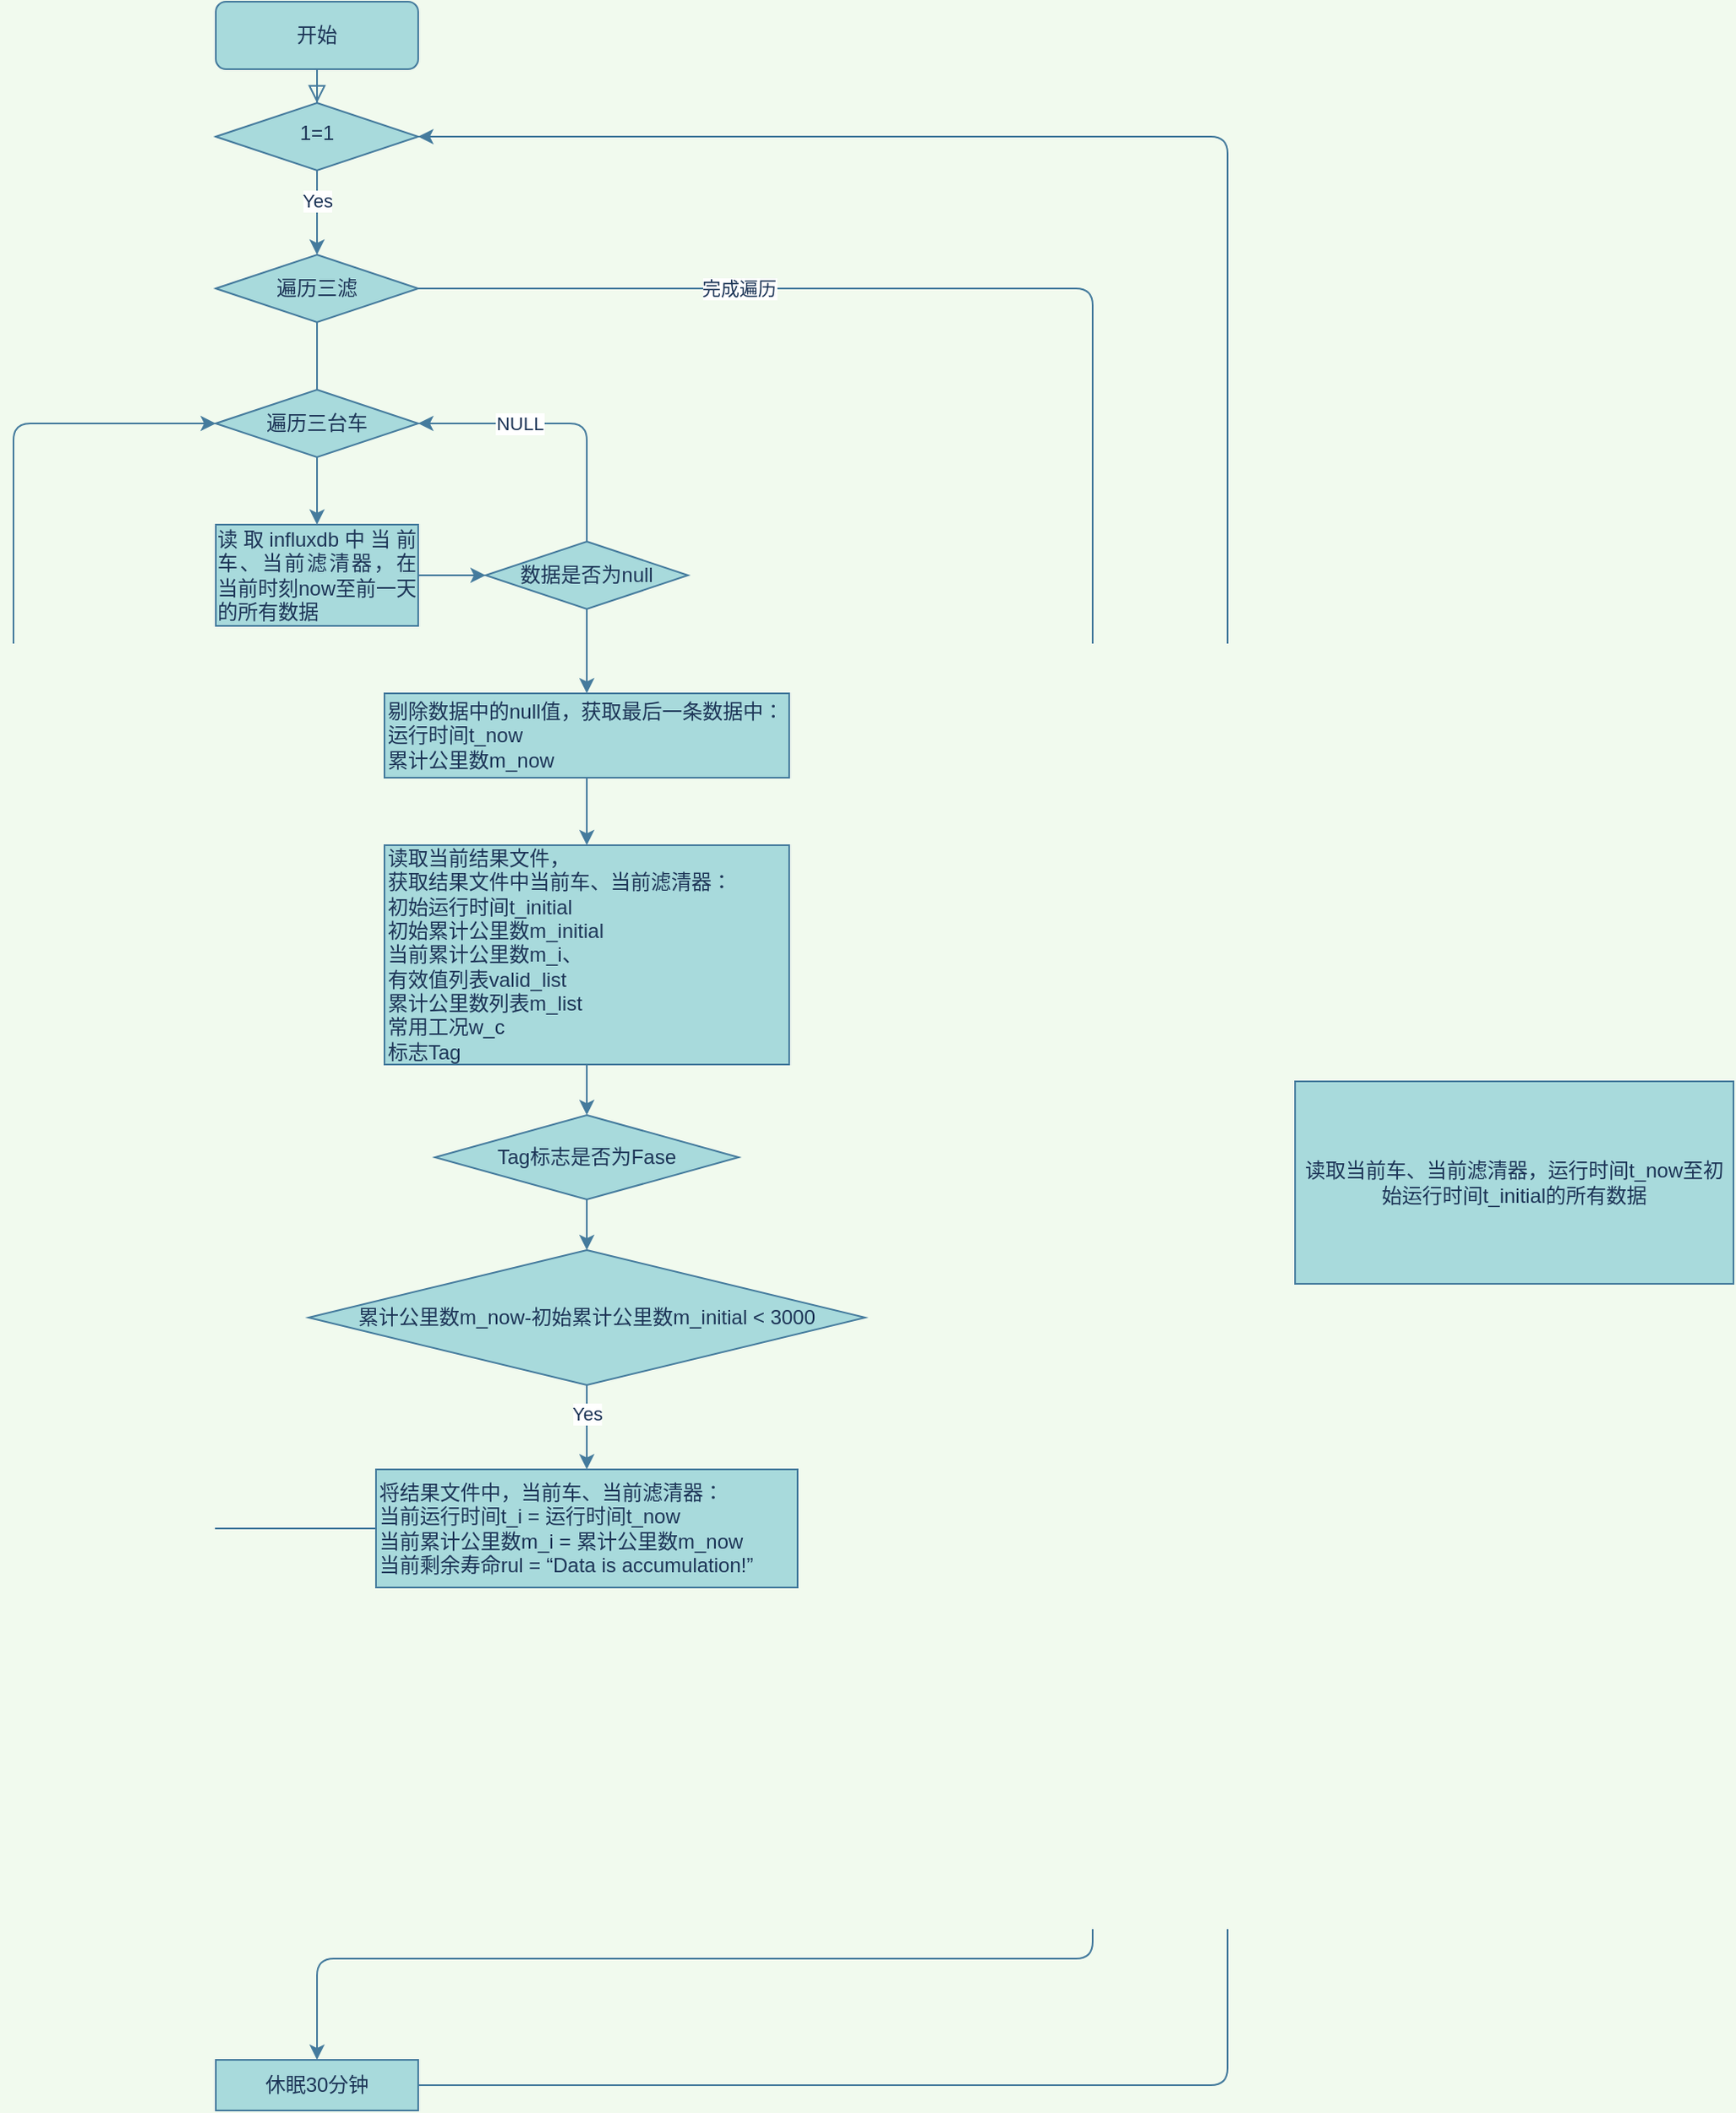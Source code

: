 <mxfile version="17.2.2" type="github">
  <diagram id="C5RBs43oDa-KdzZeNtuy" name="Page-1">
    <mxGraphModel dx="1459" dy="762" grid="1" gridSize="10" guides="1" tooltips="1" connect="1" arrows="1" fold="1" page="1" pageScale="1" pageWidth="2339" pageHeight="3300" background="#F1FAEE" math="0" shadow="0">
      <root>
        <mxCell id="WIyWlLk6GJQsqaUBKTNV-0" />
        <mxCell id="WIyWlLk6GJQsqaUBKTNV-1" parent="WIyWlLk6GJQsqaUBKTNV-0" />
        <mxCell id="WIyWlLk6GJQsqaUBKTNV-2" value="" style="rounded=0;html=1;jettySize=auto;orthogonalLoop=1;fontSize=11;endArrow=block;endFill=0;endSize=8;strokeWidth=1;shadow=0;labelBackgroundColor=none;edgeStyle=orthogonalEdgeStyle;strokeColor=#457B9D;fontColor=#1D3557;" parent="WIyWlLk6GJQsqaUBKTNV-1" source="WIyWlLk6GJQsqaUBKTNV-3" target="WIyWlLk6GJQsqaUBKTNV-6" edge="1">
          <mxGeometry relative="1" as="geometry" />
        </mxCell>
        <mxCell id="WIyWlLk6GJQsqaUBKTNV-3" value="开始" style="rounded=1;whiteSpace=wrap;html=1;fontSize=12;glass=0;strokeWidth=1;shadow=0;fillColor=#A8DADC;strokeColor=#457B9D;fontColor=#1D3557;" parent="WIyWlLk6GJQsqaUBKTNV-1" vertex="1">
          <mxGeometry x="160" y="80" width="120" height="40" as="geometry" />
        </mxCell>
        <mxCell id="WIyWlLk6GJQsqaUBKTNV-6" value="1=1" style="rhombus;whiteSpace=wrap;html=1;shadow=0;fontFamily=Helvetica;fontSize=12;align=center;strokeWidth=1;spacing=6;spacingTop=-4;fillColor=#A8DADC;strokeColor=#457B9D;fontColor=#1D3557;" parent="WIyWlLk6GJQsqaUBKTNV-1" vertex="1">
          <mxGeometry x="160" y="140" width="120" height="40" as="geometry" />
        </mxCell>
        <mxCell id="FsYi8NZGnZM2h-i9JEnJ-3" value="休眠30分钟" style="rounded=0;whiteSpace=wrap;html=1;sketch=0;fontColor=#1D3557;strokeColor=#457B9D;fillColor=#A8DADC;" vertex="1" parent="WIyWlLk6GJQsqaUBKTNV-1">
          <mxGeometry x="160" y="1300" width="120" height="30" as="geometry" />
        </mxCell>
        <mxCell id="FsYi8NZGnZM2h-i9JEnJ-4" value="" style="endArrow=classic;html=1;rounded=1;sketch=0;fontColor=#1D3557;strokeColor=#457B9D;fillColor=#A8DADC;curved=0;entryX=1;entryY=0.5;entryDx=0;entryDy=0;exitX=1;exitY=0.5;exitDx=0;exitDy=0;" edge="1" parent="WIyWlLk6GJQsqaUBKTNV-1" source="FsYi8NZGnZM2h-i9JEnJ-3" target="WIyWlLk6GJQsqaUBKTNV-6">
          <mxGeometry width="50" height="50" relative="1" as="geometry">
            <mxPoint x="280" y="430" as="sourcePoint" />
            <mxPoint x="330" y="380" as="targetPoint" />
            <Array as="points">
              <mxPoint x="760" y="1315" />
              <mxPoint x="760" y="810" />
              <mxPoint x="760" y="500" />
              <mxPoint x="760" y="160" />
            </Array>
          </mxGeometry>
        </mxCell>
        <mxCell id="FsYi8NZGnZM2h-i9JEnJ-14" value="遍历三滤" style="rhombus;whiteSpace=wrap;html=1;rounded=0;sketch=0;fontColor=#1D3557;strokeColor=#457B9D;fillColor=#A8DADC;" vertex="1" parent="WIyWlLk6GJQsqaUBKTNV-1">
          <mxGeometry x="160" y="230" width="120" height="40" as="geometry" />
        </mxCell>
        <mxCell id="FsYi8NZGnZM2h-i9JEnJ-18" value="" style="endArrow=classic;html=1;rounded=1;sketch=0;fontColor=#1D3557;strokeColor=#457B9D;fillColor=#A8DADC;curved=0;entryX=0.5;entryY=0;entryDx=0;entryDy=0;" edge="1" parent="WIyWlLk6GJQsqaUBKTNV-1" target="FsYi8NZGnZM2h-i9JEnJ-3">
          <mxGeometry width="50" height="50" relative="1" as="geometry">
            <mxPoint x="280" y="250" as="sourcePoint" />
            <mxPoint x="290" y="570" as="targetPoint" />
            <Array as="points">
              <mxPoint x="680" y="250" />
              <mxPoint x="680" y="1240" />
              <mxPoint x="280" y="1240" />
              <mxPoint x="220" y="1240" />
            </Array>
          </mxGeometry>
        </mxCell>
        <mxCell id="FsYi8NZGnZM2h-i9JEnJ-19" value="完成遍历" style="edgeLabel;html=1;align=center;verticalAlign=middle;resizable=0;points=[];fontColor=#1D3557;labelBackgroundColor=default;" vertex="1" connectable="0" parent="FsYi8NZGnZM2h-i9JEnJ-18">
          <mxGeometry x="-0.418" relative="1" as="geometry">
            <mxPoint x="-210" y="-156" as="offset" />
          </mxGeometry>
        </mxCell>
        <mxCell id="FsYi8NZGnZM2h-i9JEnJ-20" value="" style="endArrow=classic;html=1;rounded=1;labelBackgroundColor=default;sketch=0;fontColor=#1D3557;strokeColor=#457B9D;fillColor=#A8DADC;curved=0;entryX=0.5;entryY=0;entryDx=0;entryDy=0;" edge="1" parent="WIyWlLk6GJQsqaUBKTNV-1">
          <mxGeometry width="50" height="50" relative="1" as="geometry">
            <mxPoint x="220" y="270" as="sourcePoint" />
            <mxPoint x="220" y="330" as="targetPoint" />
          </mxGeometry>
        </mxCell>
        <mxCell id="FsYi8NZGnZM2h-i9JEnJ-21" value="遍历三台车" style="rhombus;whiteSpace=wrap;html=1;rounded=0;labelBackgroundColor=none;sketch=0;fontColor=#1D3557;strokeColor=#457B9D;fillColor=#A8DADC;" vertex="1" parent="WIyWlLk6GJQsqaUBKTNV-1">
          <mxGeometry x="160" y="310" width="120" height="40" as="geometry" />
        </mxCell>
        <mxCell id="FsYi8NZGnZM2h-i9JEnJ-23" value="" style="endArrow=classic;html=1;rounded=1;labelBackgroundColor=none;sketch=0;fontColor=#1D3557;strokeColor=#457B9D;fillColor=#A8DADC;curved=0;entryX=0.5;entryY=0;entryDx=0;entryDy=0;" edge="1" parent="WIyWlLk6GJQsqaUBKTNV-1" target="FsYi8NZGnZM2h-i9JEnJ-14">
          <mxGeometry width="50" height="50" relative="1" as="geometry">
            <mxPoint x="220" y="180" as="sourcePoint" />
            <mxPoint x="270" y="130" as="targetPoint" />
          </mxGeometry>
        </mxCell>
        <mxCell id="FsYi8NZGnZM2h-i9JEnJ-30" value="Yes" style="edgeLabel;html=1;align=center;verticalAlign=middle;resizable=0;points=[];fontColor=#1D3557;" vertex="1" connectable="0" parent="FsYi8NZGnZM2h-i9JEnJ-23">
          <mxGeometry x="-0.293" relative="1" as="geometry">
            <mxPoint as="offset" />
          </mxGeometry>
        </mxCell>
        <mxCell id="FsYi8NZGnZM2h-i9JEnJ-24" value="&lt;div align=&quot;justify&quot;&gt;读取influxdb中当前车、当前滤清器，在当前时刻now至前一天的所有数据&lt;/div&gt;" style="rounded=0;whiteSpace=wrap;html=1;labelBackgroundColor=none;sketch=0;fontColor=#1D3557;strokeColor=#457B9D;fillColor=#A8DADC;" vertex="1" parent="WIyWlLk6GJQsqaUBKTNV-1">
          <mxGeometry x="160" y="390" width="120" height="60" as="geometry" />
        </mxCell>
        <mxCell id="FsYi8NZGnZM2h-i9JEnJ-25" value="数据是否为null" style="rhombus;whiteSpace=wrap;html=1;rounded=0;labelBackgroundColor=none;sketch=0;fontColor=#1D3557;strokeColor=#457B9D;fillColor=#A8DADC;" vertex="1" parent="WIyWlLk6GJQsqaUBKTNV-1">
          <mxGeometry x="320" y="400" width="120" height="40" as="geometry" />
        </mxCell>
        <mxCell id="FsYi8NZGnZM2h-i9JEnJ-28" value="" style="endArrow=classic;html=1;rounded=1;labelBackgroundColor=none;sketch=0;fontColor=#1D3557;strokeColor=#457B9D;fillColor=#A8DADC;curved=0;exitX=0.5;exitY=0;exitDx=0;exitDy=0;entryX=1;entryY=0.5;entryDx=0;entryDy=0;" edge="1" parent="WIyWlLk6GJQsqaUBKTNV-1" source="FsYi8NZGnZM2h-i9JEnJ-25" target="FsYi8NZGnZM2h-i9JEnJ-21">
          <mxGeometry width="50" height="50" relative="1" as="geometry">
            <mxPoint x="520" y="520" as="sourcePoint" />
            <mxPoint x="570" y="470" as="targetPoint" />
            <Array as="points">
              <mxPoint x="380" y="330" />
            </Array>
          </mxGeometry>
        </mxCell>
        <mxCell id="FsYi8NZGnZM2h-i9JEnJ-29" value="NULL" style="edgeLabel;html=1;align=center;verticalAlign=middle;resizable=0;points=[];fontColor=#1D3557;labelBackgroundColor=default;labelBorderColor=none;" vertex="1" connectable="0" parent="FsYi8NZGnZM2h-i9JEnJ-28">
          <mxGeometry x="0.082" y="-2" relative="1" as="geometry">
            <mxPoint x="-18" y="2" as="offset" />
          </mxGeometry>
        </mxCell>
        <mxCell id="FsYi8NZGnZM2h-i9JEnJ-31" value="" style="endArrow=classic;html=1;rounded=1;labelBackgroundColor=none;sketch=0;fontColor=#1D3557;strokeColor=#457B9D;fillColor=#A8DADC;curved=0;exitX=0.5;exitY=1;exitDx=0;exitDy=0;entryX=0.5;entryY=0;entryDx=0;entryDy=0;" edge="1" parent="WIyWlLk6GJQsqaUBKTNV-1" source="FsYi8NZGnZM2h-i9JEnJ-21" target="FsYi8NZGnZM2h-i9JEnJ-24">
          <mxGeometry width="50" height="50" relative="1" as="geometry">
            <mxPoint x="440" y="600" as="sourcePoint" />
            <mxPoint x="490" y="550" as="targetPoint" />
          </mxGeometry>
        </mxCell>
        <mxCell id="FsYi8NZGnZM2h-i9JEnJ-32" value="" style="endArrow=classic;html=1;rounded=1;labelBackgroundColor=none;sketch=0;fontColor=#1D3557;strokeColor=#457B9D;fillColor=#A8DADC;curved=0;exitX=1;exitY=0.5;exitDx=0;exitDy=0;" edge="1" parent="WIyWlLk6GJQsqaUBKTNV-1" source="FsYi8NZGnZM2h-i9JEnJ-24" target="FsYi8NZGnZM2h-i9JEnJ-25">
          <mxGeometry width="50" height="50" relative="1" as="geometry">
            <mxPoint x="440" y="600" as="sourcePoint" />
            <mxPoint x="490" y="550" as="targetPoint" />
          </mxGeometry>
        </mxCell>
        <mxCell id="FsYi8NZGnZM2h-i9JEnJ-36" value="&lt;div align=&quot;left&quot;&gt;读取当前结果文件，&lt;/div&gt;&lt;div align=&quot;left&quot;&gt;获取结果文件中当前车、当前滤清器：&lt;/div&gt;&lt;div align=&quot;left&quot;&gt;初始运行时间t_initial&lt;/div&gt;&lt;div align=&quot;left&quot;&gt;初始累计公里数m_initial&lt;/div&gt;&lt;div align=&quot;left&quot;&gt;当前累计公里数m_i、&lt;/div&gt;&lt;div align=&quot;left&quot;&gt;有效值列表valid_list&lt;/div&gt;&lt;div align=&quot;left&quot;&gt;累计公里数列表m_list&lt;/div&gt;&lt;div align=&quot;left&quot;&gt;常用工况w_c&lt;/div&gt;&lt;div align=&quot;left&quot;&gt;标志Tag&lt;/div&gt;" style="rounded=0;whiteSpace=wrap;html=1;labelBackgroundColor=none;sketch=0;fontColor=#1D3557;strokeColor=#457B9D;fillColor=#A8DADC;align=left;" vertex="1" parent="WIyWlLk6GJQsqaUBKTNV-1">
          <mxGeometry x="260" y="580" width="240" height="130" as="geometry" />
        </mxCell>
        <mxCell id="FsYi8NZGnZM2h-i9JEnJ-37" value="&lt;div align=&quot;left&quot;&gt;剔除数据中的null值，获取最后一条数据中：&lt;/div&gt;&lt;div align=&quot;left&quot;&gt;运行时间t_now&lt;/div&gt;&lt;div align=&quot;left&quot;&gt;累计公里数m_now&lt;/div&gt;" style="rounded=0;whiteSpace=wrap;html=1;labelBackgroundColor=none;sketch=0;fontColor=#1D3557;strokeColor=#457B9D;fillColor=#A8DADC;align=left;" vertex="1" parent="WIyWlLk6GJQsqaUBKTNV-1">
          <mxGeometry x="260" y="490" width="240" height="50" as="geometry" />
        </mxCell>
        <mxCell id="FsYi8NZGnZM2h-i9JEnJ-39" value="" style="endArrow=classic;html=1;rounded=1;labelBackgroundColor=none;sketch=0;fontColor=#1D3557;strokeColor=#457B9D;fillColor=#A8DADC;curved=0;exitX=0.5;exitY=1;exitDx=0;exitDy=0;" edge="1" parent="WIyWlLk6GJQsqaUBKTNV-1" source="FsYi8NZGnZM2h-i9JEnJ-25" target="FsYi8NZGnZM2h-i9JEnJ-37">
          <mxGeometry width="50" height="50" relative="1" as="geometry">
            <mxPoint x="440" y="630" as="sourcePoint" />
            <mxPoint x="490" y="580" as="targetPoint" />
          </mxGeometry>
        </mxCell>
        <mxCell id="FsYi8NZGnZM2h-i9JEnJ-40" value="" style="endArrow=classic;html=1;rounded=1;labelBackgroundColor=none;sketch=0;fontColor=#1D3557;strokeColor=#457B9D;fillColor=#A8DADC;curved=0;exitX=0.5;exitY=1;exitDx=0;exitDy=0;entryX=0.5;entryY=0;entryDx=0;entryDy=0;" edge="1" parent="WIyWlLk6GJQsqaUBKTNV-1" source="FsYi8NZGnZM2h-i9JEnJ-37" target="FsYi8NZGnZM2h-i9JEnJ-36">
          <mxGeometry width="50" height="50" relative="1" as="geometry">
            <mxPoint x="440" y="630" as="sourcePoint" />
            <mxPoint x="490" y="580" as="targetPoint" />
          </mxGeometry>
        </mxCell>
        <mxCell id="FsYi8NZGnZM2h-i9JEnJ-42" value="Tag标志是否为Fase" style="rhombus;whiteSpace=wrap;html=1;rounded=0;labelBackgroundColor=none;labelBorderColor=none;sketch=0;fontColor=#1D3557;strokeColor=#457B9D;fillColor=#A8DADC;" vertex="1" parent="WIyWlLk6GJQsqaUBKTNV-1">
          <mxGeometry x="290" y="740" width="180" height="50" as="geometry" />
        </mxCell>
        <mxCell id="FsYi8NZGnZM2h-i9JEnJ-45" value="累计公里数m_now-初始累计公里数m_initial &amp;lt; 3000" style="rhombus;whiteSpace=wrap;html=1;rounded=0;labelBackgroundColor=none;labelBorderColor=none;sketch=0;fontColor=#1D3557;strokeColor=#457B9D;fillColor=#A8DADC;" vertex="1" parent="WIyWlLk6GJQsqaUBKTNV-1">
          <mxGeometry x="215" y="820" width="330" height="80" as="geometry" />
        </mxCell>
        <mxCell id="FsYi8NZGnZM2h-i9JEnJ-46" value="" style="endArrow=classic;html=1;rounded=1;labelBackgroundColor=none;sketch=0;fontColor=#1D3557;strokeColor=#457B9D;fillColor=#A8DADC;curved=0;exitX=0.5;exitY=1;exitDx=0;exitDy=0;entryX=0.5;entryY=0;entryDx=0;entryDy=0;" edge="1" parent="WIyWlLk6GJQsqaUBKTNV-1" source="FsYi8NZGnZM2h-i9JEnJ-36" target="FsYi8NZGnZM2h-i9JEnJ-42">
          <mxGeometry width="50" height="50" relative="1" as="geometry">
            <mxPoint x="440" y="730" as="sourcePoint" />
            <mxPoint x="490" y="680" as="targetPoint" />
          </mxGeometry>
        </mxCell>
        <mxCell id="FsYi8NZGnZM2h-i9JEnJ-47" value="" style="endArrow=classic;html=1;rounded=1;labelBackgroundColor=none;sketch=0;fontColor=#1D3557;strokeColor=#457B9D;fillColor=#A8DADC;curved=0;exitX=0.5;exitY=1;exitDx=0;exitDy=0;entryX=0.5;entryY=0;entryDx=0;entryDy=0;" edge="1" parent="WIyWlLk6GJQsqaUBKTNV-1" source="FsYi8NZGnZM2h-i9JEnJ-42" target="FsYi8NZGnZM2h-i9JEnJ-45">
          <mxGeometry width="50" height="50" relative="1" as="geometry">
            <mxPoint x="440" y="730" as="sourcePoint" />
            <mxPoint x="490" y="680" as="targetPoint" />
          </mxGeometry>
        </mxCell>
        <mxCell id="FsYi8NZGnZM2h-i9JEnJ-48" value="&lt;div&gt;将结果文件中，当前车、当前滤清器：&lt;/div&gt;&lt;div&gt;当前运行时间t_i = 运行时间t_now&lt;/div&gt;&lt;div&gt;当前累计公里数m_i = 累计公里数m_now&lt;/div&gt;&lt;div&gt;当前剩余寿命rul = “Data is accumulation!”&lt;br&gt;&lt;/div&gt;" style="rounded=0;whiteSpace=wrap;html=1;labelBackgroundColor=none;labelBorderColor=none;sketch=0;fontColor=#1D3557;strokeColor=#457B9D;fillColor=#A8DADC;align=left;" vertex="1" parent="WIyWlLk6GJQsqaUBKTNV-1">
          <mxGeometry x="255" y="950" width="250" height="70" as="geometry" />
        </mxCell>
        <mxCell id="FsYi8NZGnZM2h-i9JEnJ-51" value="" style="endArrow=classic;html=1;rounded=1;labelBackgroundColor=none;sketch=0;fontColor=#1D3557;strokeColor=#457B9D;fillColor=#A8DADC;curved=0;exitX=0.5;exitY=1;exitDx=0;exitDy=0;" edge="1" parent="WIyWlLk6GJQsqaUBKTNV-1" source="FsYi8NZGnZM2h-i9JEnJ-45" target="FsYi8NZGnZM2h-i9JEnJ-48">
          <mxGeometry width="50" height="50" relative="1" as="geometry">
            <mxPoint x="410" y="850" as="sourcePoint" />
            <mxPoint x="460" y="800" as="targetPoint" />
          </mxGeometry>
        </mxCell>
        <mxCell id="FsYi8NZGnZM2h-i9JEnJ-53" value="Yes" style="edgeLabel;html=1;align=center;verticalAlign=middle;resizable=0;points=[];fontColor=#1D3557;" vertex="1" connectable="0" parent="FsYi8NZGnZM2h-i9JEnJ-51">
          <mxGeometry x="-0.35" relative="1" as="geometry">
            <mxPoint as="offset" />
          </mxGeometry>
        </mxCell>
        <mxCell id="FsYi8NZGnZM2h-i9JEnJ-52" value="" style="endArrow=classic;html=1;rounded=1;labelBackgroundColor=none;sketch=0;fontColor=#1D3557;strokeColor=#457B9D;fillColor=#A8DADC;curved=0;exitX=0;exitY=0.5;exitDx=0;exitDy=0;entryX=0;entryY=0.5;entryDx=0;entryDy=0;" edge="1" parent="WIyWlLk6GJQsqaUBKTNV-1" source="FsYi8NZGnZM2h-i9JEnJ-48" target="FsYi8NZGnZM2h-i9JEnJ-21">
          <mxGeometry width="50" height="50" relative="1" as="geometry">
            <mxPoint x="410" y="680" as="sourcePoint" />
            <mxPoint x="460" y="630" as="targetPoint" />
            <Array as="points">
              <mxPoint x="40" y="985" />
              <mxPoint x="40" y="965" />
              <mxPoint x="40" y="330" />
            </Array>
          </mxGeometry>
        </mxCell>
        <mxCell id="FsYi8NZGnZM2h-i9JEnJ-57" value="读取当前车、当前滤清器，运行时间t_now至初始运行时间t_initial的所有数据" style="rounded=0;whiteSpace=wrap;html=1;labelBackgroundColor=none;labelBorderColor=none;sketch=0;fontColor=#1D3557;strokeColor=#457B9D;fillColor=#A8DADC;" vertex="1" parent="WIyWlLk6GJQsqaUBKTNV-1">
          <mxGeometry x="800" y="720" width="260" height="120" as="geometry" />
        </mxCell>
      </root>
    </mxGraphModel>
  </diagram>
</mxfile>

